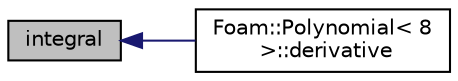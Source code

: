 digraph "integral"
{
  bgcolor="transparent";
  edge [fontname="Helvetica",fontsize="10",labelfontname="Helvetica",labelfontsize="10"];
  node [fontname="Helvetica",fontsize="10",shape=record];
  rankdir="LR";
  Node21 [label="integral",height=0.2,width=0.4,color="black", fillcolor="grey75", style="filled", fontcolor="black"];
  Node21 -> Node22 [dir="back",color="midnightblue",fontsize="10",style="solid",fontname="Helvetica"];
  Node22 [label="Foam::Polynomial\< 8\l \>::derivative",height=0.2,width=0.4,color="black",URL="$a28841.html#a897117164975b6e36c1cec261df710c8",tooltip="Return derivative of the polynomial at the given x. "];
}
